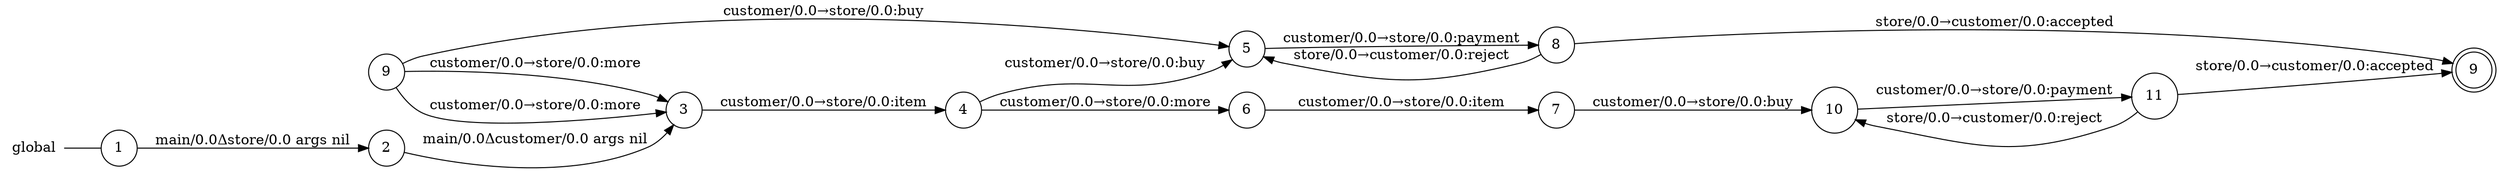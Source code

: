 digraph global {
	rankdir="LR";
	n_0 [label="global", shape="plaintext"];
	n_1 [id="14", shape=circle, label="10"];
	n_2 [id="9", shape=circle, label="9"];
	n_3 [id="8", shape=circle, label="8"];
	n_4 [id="1", shape=circle, label="1"];
	n_0 -> n_4 [arrowhead=none];
	n_5 [id="7", shape=circle, label="4"];
	n_6 [id="16", shape=circle, label="7"];
	n_7 [id="4", shape=circle, label="3"];
	n_8 [id="6", shape=doublecircle, label="9"];
	n_9 [id="3", shape=circle, label="5"];
	n_10 [id="12", shape=circle, label="6"];
	n_11 [id="2", shape=circle, label="2"];
	n_12 [id="10", shape=circle, label="11"];

	n_6 -> n_1 [id="[$e|10]", label="customer/0.0→store/0.0:buy"];
	n_3 -> n_8 [id="[$e|21]", label="store/0.0→customer/0.0:accepted"];
	n_1 -> n_12 [id="[$e|11]", label="customer/0.0→store/0.0:payment"];
	n_3 -> n_9 [id="[$e|16]", label="store/0.0→customer/0.0:reject"];
	n_12 -> n_8 [id="[$e|25]", label="store/0.0→customer/0.0:accepted"];
	n_2 -> n_9 [id="[$e|23]", label="customer/0.0→store/0.0:buy"];
	n_5 -> n_9 [id="[$e|24]", label="customer/0.0→store/0.0:buy"];
	n_4 -> n_11 [id="[$e|7]", label="main/0.0Δstore/0.0 args nil"];
	n_5 -> n_10 [id="[$e|12]", label="customer/0.0→store/0.0:more"];
	n_12 -> n_1 [id="[$e|22]", label="store/0.0→customer/0.0:reject"];
	n_11 -> n_7 [id="[$e|27]", label="main/0.0Δcustomer/0.0 args nil"];
	n_9 -> n_3 [id="[$e|17]", label="customer/0.0→store/0.0:payment"];
	n_10 -> n_6 [id="[$e|2]", label="customer/0.0→store/0.0:item"];
	n_7 -> n_5 [id="[$e|14]", label="customer/0.0→store/0.0:item"];
	n_2 -> n_7 [id="[$e|28]", label="customer/0.0→store/0.0:more"];
	n_2 -> n_7 [id="[$e|18]", label="customer/0.0→store/0.0:more"];
}
